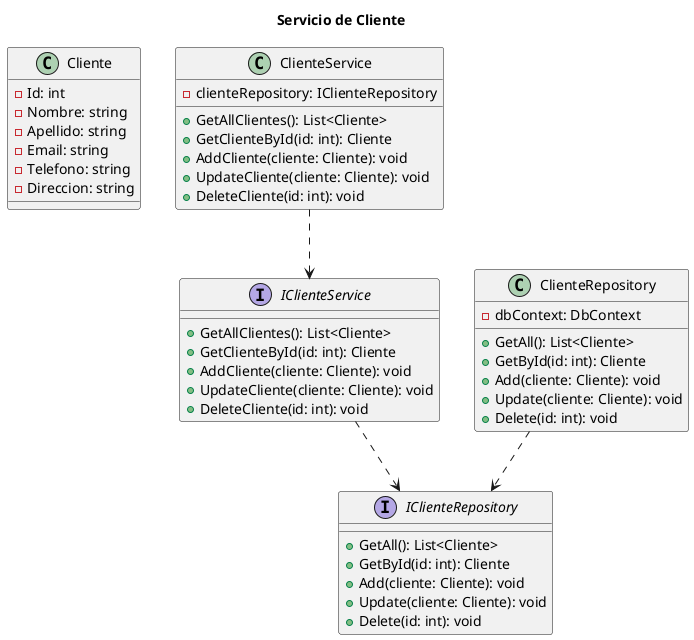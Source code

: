 @startuml
title Servicio de Cliente

class Cliente {
  -Id: int
  -Nombre: string
  -Apellido: string
  -Email: string
  -Telefono: string
  -Direccion: string
}

interface IClienteRepository {
  +GetAll(): List<Cliente>
  +GetById(id: int): Cliente
  +Add(cliente: Cliente): void
  +Update(cliente: Cliente): void
  +Delete(id: int): void
}

interface IClienteService {
  +GetAllClientes(): List<Cliente>
  +GetClienteById(id: int): Cliente
  +AddCliente(cliente: Cliente): void
  +UpdateCliente(cliente: Cliente): void
  +DeleteCliente(id: int): void
}

class ClienteRepository {
  -dbContext: DbContext
  +GetAll(): List<Cliente>
  +GetById(id: int): Cliente
  +Add(cliente: Cliente): void
  +Update(cliente: Cliente): void
  +Delete(id: int): void
}

class ClienteService {
  -clienteRepository: IClienteRepository
  +GetAllClientes(): List<Cliente>
  +GetClienteById(id: int): Cliente
  +AddCliente(cliente: Cliente): void
  +UpdateCliente(cliente: Cliente): void
  +DeleteCliente(id: int): void
}

ClienteService ..> IClienteService
IClienteService ..> IClienteRepository
ClienteRepository ..> IClienteRepository
@enduml
